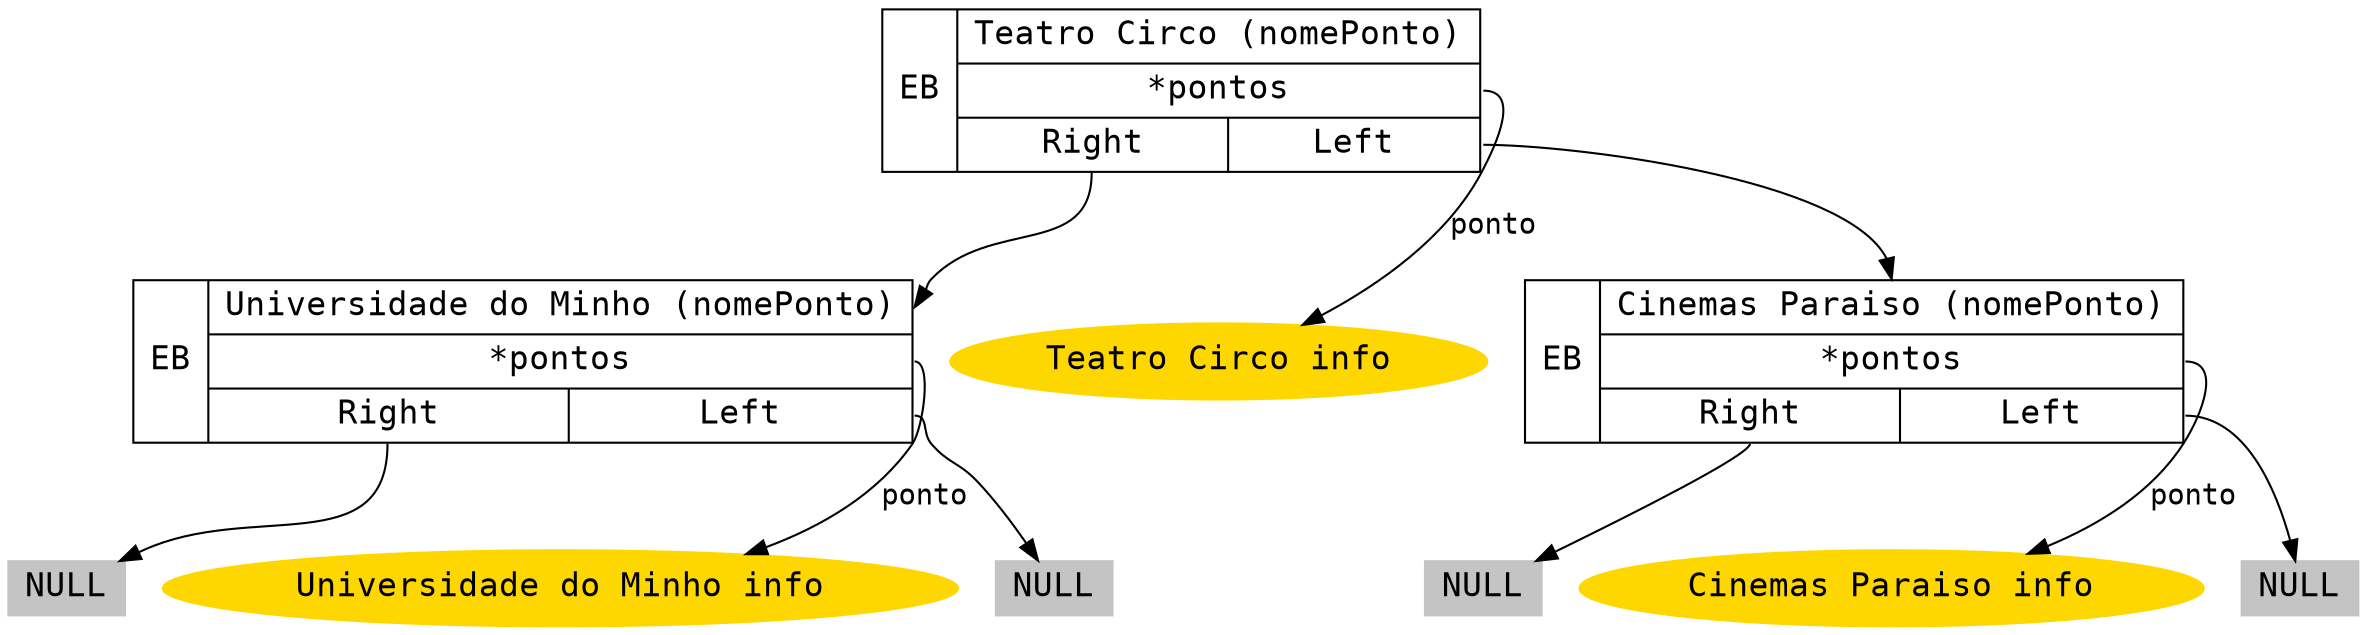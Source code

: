 digraph g {
	graph [ratio=expand,center=1
		fontname="Courier"
	];
	node [
		fontsize = "16"
		sep=.05
		shape=record,width=.1,height=.1
		pack=false
		fontname="Helvetica-Outline"
		fontname="Courier"
		];
	ratio=fill;
	edge [constraint=1,color=black,fontname="Courier"];

	subgraph avlRotaPontos {
		nodo1 [ label ="EB | {<f1> Cinemas Paraiso (nomePonto) | <ptrPointes> *pontos| {<f0> Right| <f2> Left}}"];
		nodo2 [ label ="EB | {<f1> Teatro Circo (nomePonto) | <ptrPointes> *pontos| {<f0> Right| <f2> Left}}"];
		nodo3 [ label ="EB | {<f1> Universidade do Minho (nomePonto) | <ptrPointes> *pontos| {<f0> Right| <f2> Left}}"];
		
		NULL_11_ [label="NULL",shape = "record",color=gray77,style=filled];
		NULL_22_ [label="NULL",shape = "record",color=gray77,style=filled];
		NULL_33_ [label="NULL",shape = "record",color=gray77,style=filled];
		NULL_44_ [label="NULL",shape = "record",color=gray77,style=filled];
		
		nodo2:f0 -> nodo3:f1
		nodo2:f2 -> nodo1:f1
		nodo1:f0 -> NULL_11_
		nodo1:f2 -> NULL_22_
		nodo3:f0 -> NULL_33_
		nodo3:f2 -> NULL_44_
		
		nodo1:ptrPointes -> pontos_A[label="ponto"];
		nodo2:ptrPointes -> pontos_A1[label="ponto"];
		nodo3:ptrPointes -> pontos_E1[label="ponto"];
		
		pontos_A[label="Cinemas Paraiso info",shape="ellipse",color=gold,style=filled]
		pontos_A1[label="Teatro Circo info",shape="ellipse",color=gold,style=filled]
		pontos_E1[label="Universidade do Minho info",shape="ellipse",color=gold,style=filled]
	}
}
